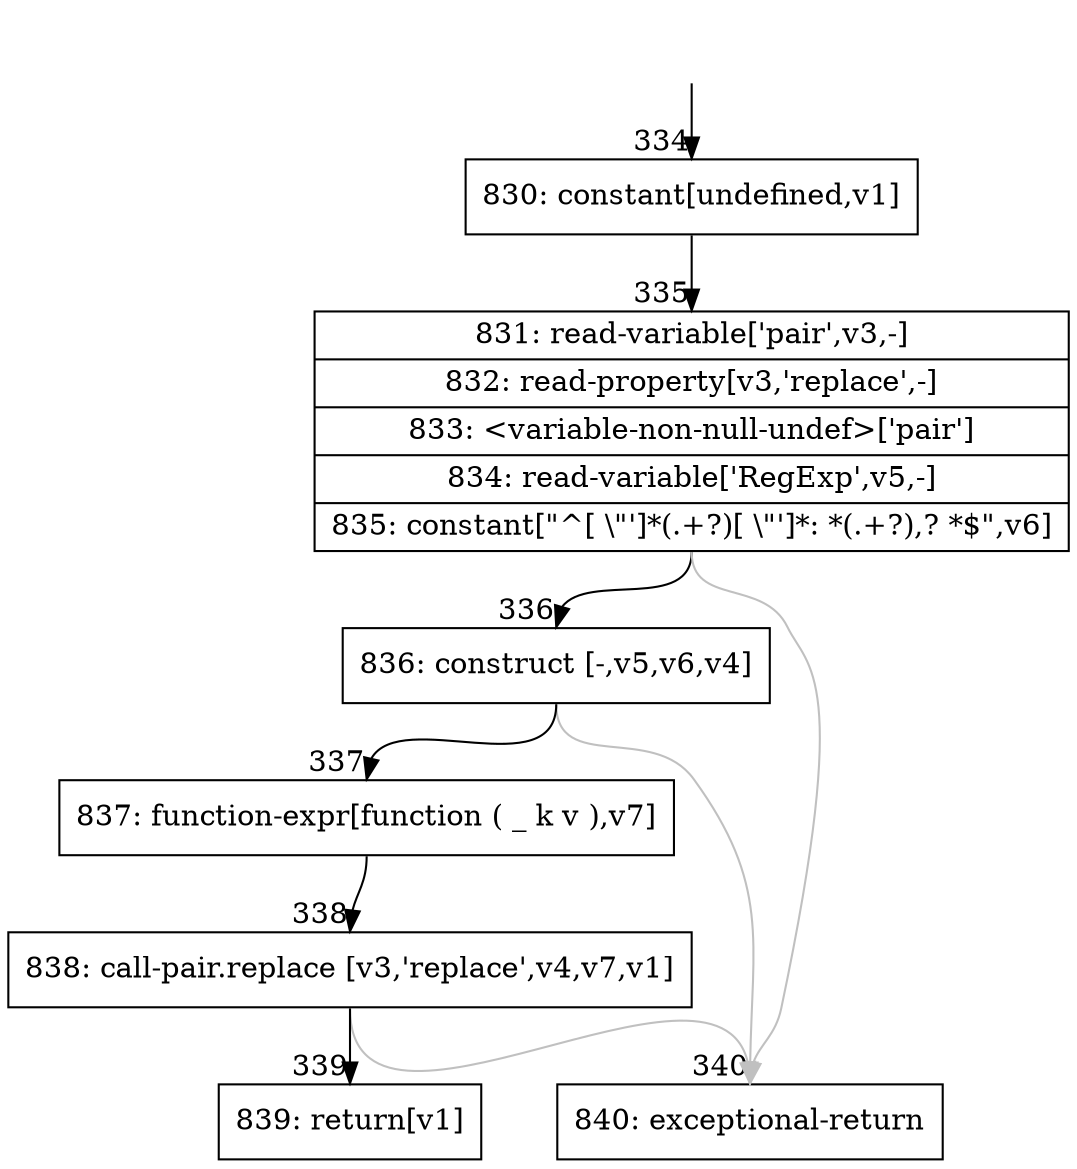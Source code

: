digraph {
rankdir="TD"
BB_entry33[shape=none,label=""];
BB_entry33 -> BB334 [tailport=s, headport=n, headlabel="    334"]
BB334 [shape=record label="{830: constant[undefined,v1]}" ] 
BB334 -> BB335 [tailport=s, headport=n, headlabel="      335"]
BB335 [shape=record label="{831: read-variable['pair',v3,-]|832: read-property[v3,'replace',-]|833: \<variable-non-null-undef\>['pair']|834: read-variable['RegExp',v5,-]|835: constant[\"^[ \\\"']*(.+?)[ \\\"']*: *(.+?),? *$\",v6]}" ] 
BB335 -> BB336 [tailport=s, headport=n, headlabel="      336"]
BB335 -> BB340 [tailport=s, headport=n, color=gray, headlabel="      340"]
BB336 [shape=record label="{836: construct [-,v5,v6,v4]}" ] 
BB336 -> BB337 [tailport=s, headport=n, headlabel="      337"]
BB336 -> BB340 [tailport=s, headport=n, color=gray]
BB337 [shape=record label="{837: function-expr[function ( _ k v ),v7]}" ] 
BB337 -> BB338 [tailport=s, headport=n, headlabel="      338"]
BB338 [shape=record label="{838: call-pair.replace [v3,'replace',v4,v7,v1]}" ] 
BB338 -> BB339 [tailport=s, headport=n, headlabel="      339"]
BB338 -> BB340 [tailport=s, headport=n, color=gray]
BB339 [shape=record label="{839: return[v1]}" ] 
BB340 [shape=record label="{840: exceptional-return}" ] 
//#$~ 340
}
